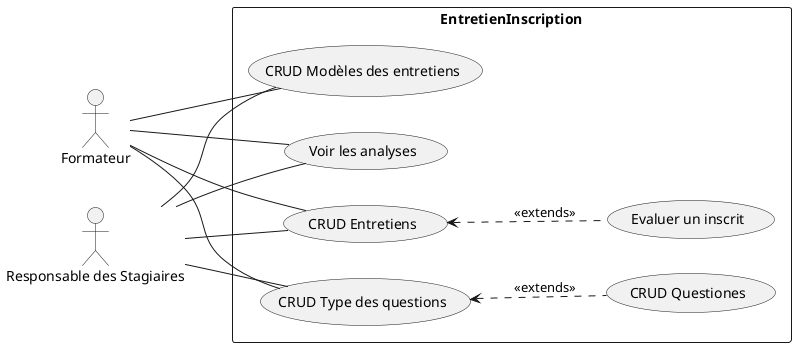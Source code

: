 @startuml Cas_utilisation
left to right direction

actor "Formateur" as fr
actor "Responsable des Stagiaires" as rs

rectangle EntretienInscription {
  usecase "Voir les analyses" as UC1
  usecase "CRUD Modèles des entretiens" as UC2
  usecase "CRUD Type des questions" as UC3
  usecase "CRUD Questiones" as UC4
  usecase "CRUD Entretiens" as UC5
  usecase "Evaluer un inscrit" as UC6
}

fr -- UC1
fr -- UC2
fr -- UC3
fr -- UC5

rs -- UC1
rs -- UC2
rs -- UC3
rs -- UC5

UC3 <.. UC4 : <<extends>>
UC5 <.. UC6 : <<extends>>
@enduml
